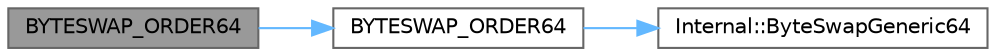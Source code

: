 digraph "BYTESWAP_ORDER64"
{
 // INTERACTIVE_SVG=YES
 // LATEX_PDF_SIZE
  bgcolor="transparent";
  edge [fontname=Helvetica,fontsize=10,labelfontname=Helvetica,labelfontsize=10];
  node [fontname=Helvetica,fontsize=10,shape=box,height=0.2,width=0.4];
  rankdir="LR";
  Node1 [id="Node000001",label="BYTESWAP_ORDER64",height=0.2,width=0.4,color="gray40", fillcolor="grey60", style="filled", fontcolor="black",tooltip=" "];
  Node1 -> Node2 [id="edge1_Node000001_Node000002",color="steelblue1",style="solid",tooltip=" "];
  Node2 [id="Node000002",label="BYTESWAP_ORDER64",height=0.2,width=0.4,color="grey40", fillcolor="white", style="filled",URL="$dc/dd7/ByteSwap_8h.html#a6094731fb4f3f687278831308ea04a31",tooltip=" "];
  Node2 -> Node3 [id="edge2_Node000002_Node000003",color="steelblue1",style="solid",tooltip=" "];
  Node3 [id="Node000003",label="Internal::ByteSwapGeneric64",height=0.2,width=0.4,color="grey40", fillcolor="white", style="filled",URL="$df/d93/namespaceInternal.html#a19c0e9723d0a13dc2d67ab56a9c06eb5",tooltip=" "];
}
